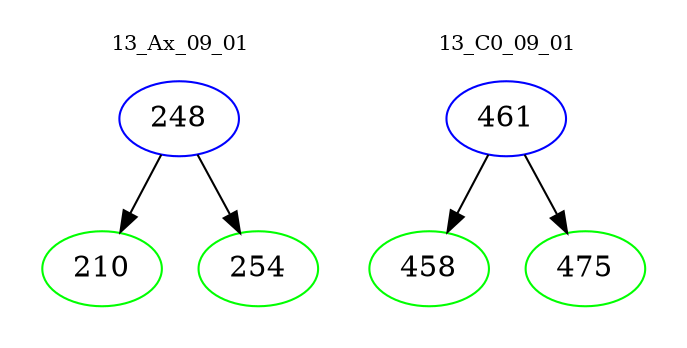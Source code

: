 digraph{
subgraph cluster_0 {
color = white
label = "13_Ax_09_01";
fontsize=10;
T0_248 [label="248", color="blue"]
T0_248 -> T0_210 [color="black"]
T0_210 [label="210", color="green"]
T0_248 -> T0_254 [color="black"]
T0_254 [label="254", color="green"]
}
subgraph cluster_1 {
color = white
label = "13_C0_09_01";
fontsize=10;
T1_461 [label="461", color="blue"]
T1_461 -> T1_458 [color="black"]
T1_458 [label="458", color="green"]
T1_461 -> T1_475 [color="black"]
T1_475 [label="475", color="green"]
}
}
